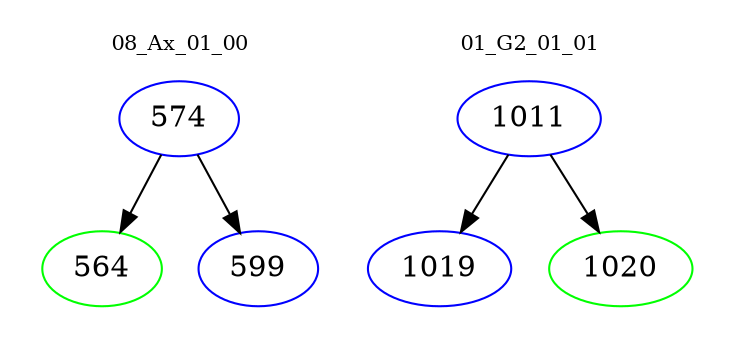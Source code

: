 digraph{
subgraph cluster_0 {
color = white
label = "08_Ax_01_00";
fontsize=10;
T0_574 [label="574", color="blue"]
T0_574 -> T0_564 [color="black"]
T0_564 [label="564", color="green"]
T0_574 -> T0_599 [color="black"]
T0_599 [label="599", color="blue"]
}
subgraph cluster_1 {
color = white
label = "01_G2_01_01";
fontsize=10;
T1_1011 [label="1011", color="blue"]
T1_1011 -> T1_1019 [color="black"]
T1_1019 [label="1019", color="blue"]
T1_1011 -> T1_1020 [color="black"]
T1_1020 [label="1020", color="green"]
}
}
